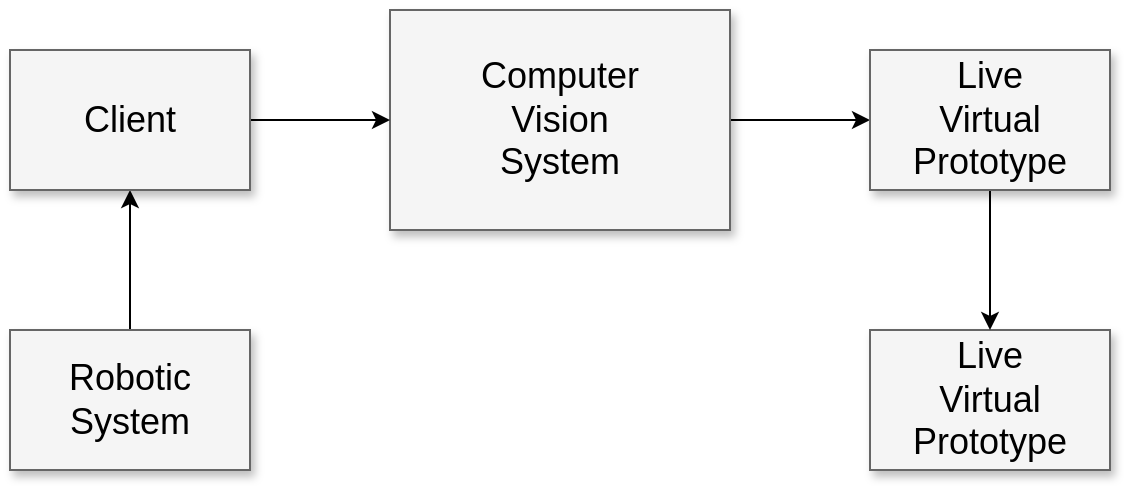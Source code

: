 <mxfile version="21.6.2" type="device">
  <diagram name="Page-1" id="90a13364-a465-7bf4-72fc-28e22215d7a0">
    <mxGraphModel dx="657" dy="360" grid="1" gridSize="10" guides="1" tooltips="1" connect="1" arrows="1" fold="1" page="1" pageScale="1.5" pageWidth="1169" pageHeight="826" background="none" math="0" shadow="0">
      <root>
        <mxCell id="0" style=";html=1;" />
        <mxCell id="1" style=";html=1;" parent="0" />
        <mxCell id="aPi6eiK50lFo0cHCpbKH-16" value="" style="edgeStyle=orthogonalEdgeStyle;rounded=0;orthogonalLoop=1;jettySize=auto;html=1;" edge="1" parent="1" source="3a17f1ce550125da-2" target="aPi6eiK50lFo0cHCpbKH-11">
          <mxGeometry relative="1" as="geometry" />
        </mxCell>
        <mxCell id="3a17f1ce550125da-2" value="Computer&lt;br&gt;Vision&lt;br&gt;System" style="whiteSpace=wrap;html=1;shadow=1;fontSize=18;fillColor=#f5f5f5;strokeColor=#666666;" parent="1" vertex="1">
          <mxGeometry x="860" y="770" width="170" height="110" as="geometry" />
        </mxCell>
        <mxCell id="aPi6eiK50lFo0cHCpbKH-10" value="Live&lt;br&gt;Virtual&lt;br&gt;Prototype" style="whiteSpace=wrap;html=1;shadow=1;fontSize=18;fillColor=#f5f5f5;strokeColor=#666666;" vertex="1" parent="1">
          <mxGeometry x="1100" y="930" width="120" height="70" as="geometry" />
        </mxCell>
        <mxCell id="aPi6eiK50lFo0cHCpbKH-17" value="" style="edgeStyle=orthogonalEdgeStyle;rounded=0;orthogonalLoop=1;jettySize=auto;html=1;" edge="1" parent="1" source="aPi6eiK50lFo0cHCpbKH-11" target="aPi6eiK50lFo0cHCpbKH-10">
          <mxGeometry relative="1" as="geometry" />
        </mxCell>
        <mxCell id="aPi6eiK50lFo0cHCpbKH-11" value="Live&lt;br&gt;Virtual&lt;br&gt;Prototype" style="whiteSpace=wrap;html=1;shadow=1;fontSize=18;fillColor=#f5f5f5;strokeColor=#666666;" vertex="1" parent="1">
          <mxGeometry x="1100" y="790" width="120" height="70" as="geometry" />
        </mxCell>
        <mxCell id="aPi6eiK50lFo0cHCpbKH-14" value="" style="edgeStyle=orthogonalEdgeStyle;rounded=0;orthogonalLoop=1;jettySize=auto;html=1;" edge="1" parent="1" source="aPi6eiK50lFo0cHCpbKH-12" target="aPi6eiK50lFo0cHCpbKH-13">
          <mxGeometry relative="1" as="geometry" />
        </mxCell>
        <mxCell id="aPi6eiK50lFo0cHCpbKH-12" value="Robotic&lt;br&gt;System" style="whiteSpace=wrap;html=1;shadow=1;fontSize=18;fillColor=#f5f5f5;strokeColor=#666666;" vertex="1" parent="1">
          <mxGeometry x="670" y="930" width="120" height="70" as="geometry" />
        </mxCell>
        <mxCell id="aPi6eiK50lFo0cHCpbKH-15" value="" style="edgeStyle=orthogonalEdgeStyle;rounded=0;orthogonalLoop=1;jettySize=auto;html=1;" edge="1" parent="1" source="aPi6eiK50lFo0cHCpbKH-13" target="3a17f1ce550125da-2">
          <mxGeometry relative="1" as="geometry" />
        </mxCell>
        <mxCell id="aPi6eiK50lFo0cHCpbKH-13" value="Client" style="whiteSpace=wrap;html=1;shadow=1;fontSize=18;fillColor=#f5f5f5;strokeColor=#666666;" vertex="1" parent="1">
          <mxGeometry x="670" y="790" width="120" height="70" as="geometry" />
        </mxCell>
      </root>
    </mxGraphModel>
  </diagram>
</mxfile>
